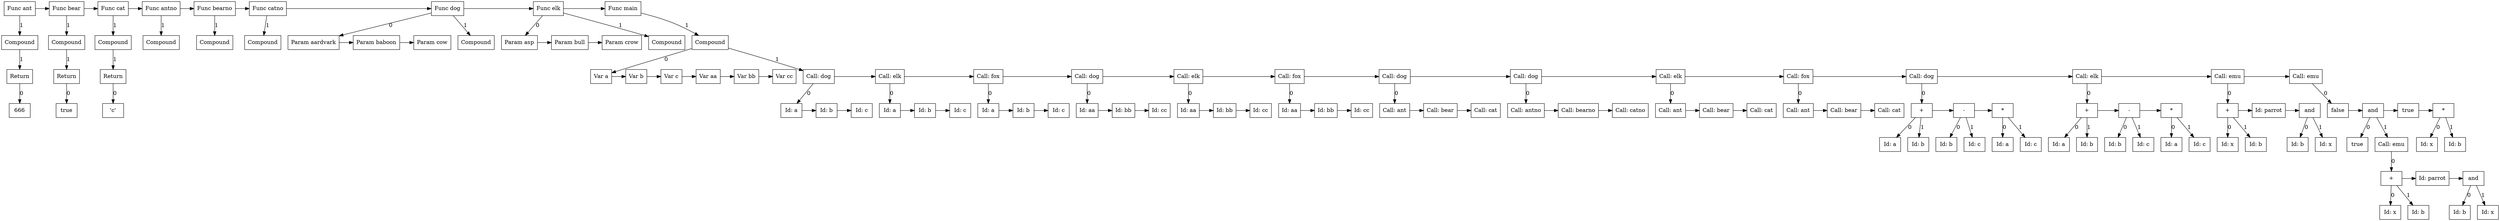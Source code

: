 digraph G {
node3 [label="Func ant"; shape=box];
subgraph childNames_3 {
rankdir="LR"; rank="same"; ordering=out
node2 [label="Compound"; shape=box];
}

subgraph childPtrs_3 {
rankdir="TB";
node3 -> node2 [label="1"];
}

subgraph childNames_2 {
rankdir="LR"; rank="same"; ordering=out
node1 [label="Return"; shape=box];
}

subgraph childPtrs_2 {
rankdir="TB";
node2 -> node1 [label="1"];
}

subgraph childNames_1 {
rankdir="LR"; rank="same"; ordering=out
node0 [label="666"; shape=box];
}

subgraph childPtrs_1 {
rankdir="TB";
node1 -> node0 [label="0"];
}

subgraph SibNames_3 {
rankdir="LR"; rank="same";
node3 [label="Func ant"; shape=box];
node7 [label="Func bear"; shape=box];
node11 [label="Func cat"; shape=box];
node13 [label="Func antno"; shape=box];
node15 [label="Func bearno"; shape=box];
node17 [label="Func catno"; shape=box];
node22 [label="Func dog"; shape=box];
node27 [label="Func elk"; shape=box];
node119 [label="Func main"; shape=box];
}

subgraph SibPtrs_3 {
rankdir="LR";
node3 -> node7;
node7 -> node11;
node11 -> node13;
node13 -> node15;
node15 -> node17;
node17 -> node22;
node22 -> node27;
node27 -> node119;
}

subgraph childNames_7 {
rankdir="LR"; rank="same"; ordering=out
node6 [label="Compound"; shape=box];
}

subgraph childPtrs_7 {
rankdir="TB";
node7 -> node6 [label="1"];
}

subgraph childNames_6 {
rankdir="LR"; rank="same"; ordering=out
node5 [label="Return"; shape=box];
}

subgraph childPtrs_6 {
rankdir="TB";
node6 -> node5 [label="1"];
}

subgraph childNames_5 {
rankdir="LR"; rank="same"; ordering=out
node4 [label="true"; shape=box];
}

subgraph childPtrs_5 {
rankdir="TB";
node5 -> node4 [label="0"];
}

subgraph childNames_11 {
rankdir="LR"; rank="same"; ordering=out
node10 [label="Compound"; shape=box];
}

subgraph childPtrs_11 {
rankdir="TB";
node11 -> node10 [label="1"];
}

subgraph childNames_10 {
rankdir="LR"; rank="same"; ordering=out
node9 [label="Return"; shape=box];
}

subgraph childPtrs_10 {
rankdir="TB";
node10 -> node9 [label="1"];
}

subgraph childNames_9 {
rankdir="LR"; rank="same"; ordering=out
node8 [label="'c'"; shape=box];
}

subgraph childPtrs_9 {
rankdir="TB";
node9 -> node8 [label="0"];
}

subgraph childNames_13 {
rankdir="LR"; rank="same"; ordering=out
node12 [label="Compound"; shape=box];
}

subgraph childPtrs_13 {
rankdir="TB";
node13 -> node12 [label="1"];
}

subgraph childNames_15 {
rankdir="LR"; rank="same"; ordering=out
node14 [label="Compound"; shape=box];
}

subgraph childPtrs_15 {
rankdir="TB";
node15 -> node14 [label="1"];
}

subgraph childNames_17 {
rankdir="LR"; rank="same"; ordering=out
node16 [label="Compound"; shape=box];
}

subgraph childPtrs_17 {
rankdir="TB";
node17 -> node16 [label="1"];
}

subgraph childNames_22 {
rankdir="LR"; rank="same"; ordering=out
node18 [label="Param aardvark"; shape=box];
node21 [label="Compound"; shape=box];
}

subgraph childPtrs_22 {
rankdir="TB";
node22 -> node18 [label="0"];
node22 -> node21 [label="1"];
}

subgraph SibNames_18 {
rankdir="LR"; rank="same";
node18 [label="Param aardvark"; shape=box];
node19 [label="Param baboon"; shape=box];
node20 [label="Param cow"; shape=box];
}

subgraph SibPtrs_18 {
rankdir="LR";
node18 -> node19;
node19 -> node20;
}

subgraph childNames_27 {
rankdir="LR"; rank="same"; ordering=out
node23 [label="Param asp"; shape=box];
node26 [label="Compound"; shape=box];
}

subgraph childPtrs_27 {
rankdir="TB";
node27 -> node23 [label="0"];
node27 -> node26 [label="1"];
}

subgraph SibNames_23 {
rankdir="LR"; rank="same";
node23 [label="Param asp"; shape=box];
node24 [label="Param bull"; shape=box];
node25 [label="Param crow"; shape=box];
}

subgraph SibPtrs_23 {
rankdir="LR";
node23 -> node24;
node24 -> node25;
}

subgraph childNames_119 {
rankdir="LR"; rank="same"; ordering=out
node118 [label="Compound"; shape=box];
}

subgraph childPtrs_119 {
rankdir="TB";
node119 -> node118 [label="1"];
}

subgraph childNames_118 {
rankdir="LR"; rank="same"; ordering=out
node28 [label="Var a"; shape=box];
node37 [label="Call: dog"; shape=box];
}

subgraph childPtrs_118 {
rankdir="TB";
node118 -> node28 [label="0"];
node118 -> node37 [label="1"];
}

subgraph SibNames_28 {
rankdir="LR"; rank="same";
node28 [label="Var a"; shape=box];
node29 [label="Var b"; shape=box];
node30 [label="Var c"; shape=box];
node31 [label="Var aa"; shape=box];
node32 [label="Var bb"; shape=box];
node33 [label="Var cc"; shape=box];
}

subgraph SibPtrs_28 {
rankdir="LR";
node28 -> node29;
node29 -> node30;
node30 -> node31;
node31 -> node32;
node32 -> node33;
}

subgraph childNames_37 {
rankdir="LR"; rank="same"; ordering=out
node34 [label="Id: a"; shape=box];
}

subgraph childPtrs_37 {
rankdir="TB";
node37 -> node34 [label="0"];
}

subgraph SibNames_34 {
rankdir="LR"; rank="same";
node34 [label="Id: a"; shape=box];
node35 [label="Id: b"; shape=box];
node36 [label="Id: c"; shape=box];
}

subgraph SibPtrs_34 {
rankdir="LR";
node34 -> node35;
node35 -> node36;
}

subgraph SibNames_37 {
rankdir="LR"; rank="same";
node37 [label="Call: dog"; shape=box];
node41 [label="Call: elk"; shape=box];
node45 [label="Call: fox"; shape=box];
node49 [label="Call: dog"; shape=box];
node53 [label="Call: elk"; shape=box];
node57 [label="Call: fox"; shape=box];
node61 [label="Call: dog"; shape=box];
node65 [label="Call: dog"; shape=box];
node69 [label="Call: elk"; shape=box];
node73 [label="Call: fox"; shape=box];
node83 [label="Call: dog"; shape=box];
node93 [label="Call: elk"; shape=box];
node101 [label="Call: emu"; shape=box];
node117 [label="Call: emu"; shape=box];
}

subgraph SibPtrs_37 {
rankdir="LR";
node37 -> node41;
node41 -> node45;
node45 -> node49;
node49 -> node53;
node53 -> node57;
node57 -> node61;
node61 -> node65;
node65 -> node69;
node69 -> node73;
node73 -> node83;
node83 -> node93;
node93 -> node101;
node101 -> node117;
}

subgraph childNames_41 {
rankdir="LR"; rank="same"; ordering=out
node38 [label="Id: a"; shape=box];
}

subgraph childPtrs_41 {
rankdir="TB";
node41 -> node38 [label="0"];
}

subgraph SibNames_38 {
rankdir="LR"; rank="same";
node38 [label="Id: a"; shape=box];
node39 [label="Id: b"; shape=box];
node40 [label="Id: c"; shape=box];
}

subgraph SibPtrs_38 {
rankdir="LR";
node38 -> node39;
node39 -> node40;
}

subgraph childNames_45 {
rankdir="LR"; rank="same"; ordering=out
node42 [label="Id: a"; shape=box];
}

subgraph childPtrs_45 {
rankdir="TB";
node45 -> node42 [label="0"];
}

subgraph SibNames_42 {
rankdir="LR"; rank="same";
node42 [label="Id: a"; shape=box];
node43 [label="Id: b"; shape=box];
node44 [label="Id: c"; shape=box];
}

subgraph SibPtrs_42 {
rankdir="LR";
node42 -> node43;
node43 -> node44;
}

subgraph childNames_49 {
rankdir="LR"; rank="same"; ordering=out
node46 [label="Id: aa"; shape=box];
}

subgraph childPtrs_49 {
rankdir="TB";
node49 -> node46 [label="0"];
}

subgraph SibNames_46 {
rankdir="LR"; rank="same";
node46 [label="Id: aa"; shape=box];
node47 [label="Id: bb"; shape=box];
node48 [label="Id: cc"; shape=box];
}

subgraph SibPtrs_46 {
rankdir="LR";
node46 -> node47;
node47 -> node48;
}

subgraph childNames_53 {
rankdir="LR"; rank="same"; ordering=out
node50 [label="Id: aa"; shape=box];
}

subgraph childPtrs_53 {
rankdir="TB";
node53 -> node50 [label="0"];
}

subgraph SibNames_50 {
rankdir="LR"; rank="same";
node50 [label="Id: aa"; shape=box];
node51 [label="Id: bb"; shape=box];
node52 [label="Id: cc"; shape=box];
}

subgraph SibPtrs_50 {
rankdir="LR";
node50 -> node51;
node51 -> node52;
}

subgraph childNames_57 {
rankdir="LR"; rank="same"; ordering=out
node54 [label="Id: aa"; shape=box];
}

subgraph childPtrs_57 {
rankdir="TB";
node57 -> node54 [label="0"];
}

subgraph SibNames_54 {
rankdir="LR"; rank="same";
node54 [label="Id: aa"; shape=box];
node55 [label="Id: bb"; shape=box];
node56 [label="Id: cc"; shape=box];
}

subgraph SibPtrs_54 {
rankdir="LR";
node54 -> node55;
node55 -> node56;
}

subgraph childNames_61 {
rankdir="LR"; rank="same"; ordering=out
node58 [label="Call: ant"; shape=box];
}

subgraph childPtrs_61 {
rankdir="TB";
node61 -> node58 [label="0"];
}

subgraph SibNames_58 {
rankdir="LR"; rank="same";
node58 [label="Call: ant"; shape=box];
node59 [label="Call: bear"; shape=box];
node60 [label="Call: cat"; shape=box];
}

subgraph SibPtrs_58 {
rankdir="LR";
node58 -> node59;
node59 -> node60;
}

subgraph childNames_65 {
rankdir="LR"; rank="same"; ordering=out
node62 [label="Call: antno"; shape=box];
}

subgraph childPtrs_65 {
rankdir="TB";
node65 -> node62 [label="0"];
}

subgraph SibNames_62 {
rankdir="LR"; rank="same";
node62 [label="Call: antno"; shape=box];
node63 [label="Call: bearno"; shape=box];
node64 [label="Call: catno"; shape=box];
}

subgraph SibPtrs_62 {
rankdir="LR";
node62 -> node63;
node63 -> node64;
}

subgraph childNames_69 {
rankdir="LR"; rank="same"; ordering=out
node66 [label="Call: ant"; shape=box];
}

subgraph childPtrs_69 {
rankdir="TB";
node69 -> node66 [label="0"];
}

subgraph SibNames_66 {
rankdir="LR"; rank="same";
node66 [label="Call: ant"; shape=box];
node67 [label="Call: bear"; shape=box];
node68 [label="Call: cat"; shape=box];
}

subgraph SibPtrs_66 {
rankdir="LR";
node66 -> node67;
node67 -> node68;
}

subgraph childNames_73 {
rankdir="LR"; rank="same"; ordering=out
node70 [label="Call: ant"; shape=box];
}

subgraph childPtrs_73 {
rankdir="TB";
node73 -> node70 [label="0"];
}

subgraph SibNames_70 {
rankdir="LR"; rank="same";
node70 [label="Call: ant"; shape=box];
node71 [label="Call: bear"; shape=box];
node72 [label="Call: cat"; shape=box];
}

subgraph SibPtrs_70 {
rankdir="LR";
node70 -> node71;
node71 -> node72;
}

subgraph childNames_83 {
rankdir="LR"; rank="same"; ordering=out
node76 [label="+"; shape=box];
}

subgraph childPtrs_83 {
rankdir="TB";
node83 -> node76 [label="0"];
}

subgraph childNames_76 {
rankdir="LR"; rank="same"; ordering=out
node74 [label="Id: a"; shape=box];
node75 [label="Id: b"; shape=box];
}

subgraph childPtrs_76 {
rankdir="TB";
node76 -> node74 [label="0"];
node76 -> node75 [label="1"];
}

subgraph SibNames_76 {
rankdir="LR"; rank="same";
node76 [label="+"; shape=box];
node79 [label="-"; shape=box];
node82 [label="*"; shape=box];
}

subgraph SibPtrs_76 {
rankdir="LR";
node76 -> node79;
node79 -> node82;
}

subgraph childNames_79 {
rankdir="LR"; rank="same"; ordering=out
node77 [label="Id: b"; shape=box];
node78 [label="Id: c"; shape=box];
}

subgraph childPtrs_79 {
rankdir="TB";
node79 -> node77 [label="0"];
node79 -> node78 [label="1"];
}

subgraph childNames_82 {
rankdir="LR"; rank="same"; ordering=out
node80 [label="Id: a"; shape=box];
node81 [label="Id: c"; shape=box];
}

subgraph childPtrs_82 {
rankdir="TB";
node82 -> node80 [label="0"];
node82 -> node81 [label="1"];
}

subgraph childNames_93 {
rankdir="LR"; rank="same"; ordering=out
node86 [label="+"; shape=box];
}

subgraph childPtrs_93 {
rankdir="TB";
node93 -> node86 [label="0"];
}

subgraph childNames_86 {
rankdir="LR"; rank="same"; ordering=out
node84 [label="Id: a"; shape=box];
node85 [label="Id: b"; shape=box];
}

subgraph childPtrs_86 {
rankdir="TB";
node86 -> node84 [label="0"];
node86 -> node85 [label="1"];
}

subgraph SibNames_86 {
rankdir="LR"; rank="same";
node86 [label="+"; shape=box];
node89 [label="-"; shape=box];
node92 [label="*"; shape=box];
}

subgraph SibPtrs_86 {
rankdir="LR";
node86 -> node89;
node89 -> node92;
}

subgraph childNames_89 {
rankdir="LR"; rank="same"; ordering=out
node87 [label="Id: b"; shape=box];
node88 [label="Id: c"; shape=box];
}

subgraph childPtrs_89 {
rankdir="TB";
node89 -> node87 [label="0"];
node89 -> node88 [label="1"];
}

subgraph childNames_92 {
rankdir="LR"; rank="same"; ordering=out
node90 [label="Id: a"; shape=box];
node91 [label="Id: c"; shape=box];
}

subgraph childPtrs_92 {
rankdir="TB";
node92 -> node90 [label="0"];
node92 -> node91 [label="1"];
}

subgraph childNames_101 {
rankdir="LR"; rank="same"; ordering=out
node96 [label="+"; shape=box];
}

subgraph childPtrs_101 {
rankdir="TB";
node101 -> node96 [label="0"];
}

subgraph childNames_96 {
rankdir="LR"; rank="same"; ordering=out
node94 [label="Id: x"; shape=box];
node95 [label="Id: b"; shape=box];
}

subgraph childPtrs_96 {
rankdir="TB";
node96 -> node94 [label="0"];
node96 -> node95 [label="1"];
}

subgraph SibNames_96 {
rankdir="LR"; rank="same";
node96 [label="+"; shape=box];
node97 [label="Id: parrot"; shape=box];
node100 [label="and"; shape=box];
}

subgraph SibPtrs_96 {
rankdir="LR";
node96 -> node97;
node97 -> node100;
}

subgraph childNames_100 {
rankdir="LR"; rank="same"; ordering=out
node98 [label="Id: b"; shape=box];
node99 [label="Id: x"; shape=box];
}

subgraph childPtrs_100 {
rankdir="TB";
node100 -> node98 [label="0"];
node100 -> node99 [label="1"];
}

subgraph childNames_117 {
rankdir="LR"; rank="same"; ordering=out
node102 [label="false"; shape=box];
}

subgraph childPtrs_117 {
rankdir="TB";
node117 -> node102 [label="0"];
}

subgraph SibNames_102 {
rankdir="LR"; rank="same";
node102 [label="false"; shape=box];
node112 [label="and"; shape=box];
node113 [label="true"; shape=box];
node116 [label="*"; shape=box];
}

subgraph SibPtrs_102 {
rankdir="LR";
node102 -> node112;
node112 -> node113;
node113 -> node116;
}

subgraph childNames_112 {
rankdir="LR"; rank="same"; ordering=out
node103 [label="true"; shape=box];
node111 [label="Call: emu"; shape=box];
}

subgraph childPtrs_112 {
rankdir="TB";
node112 -> node103 [label="0"];
node112 -> node111 [label="1"];
}

subgraph childNames_111 {
rankdir="LR"; rank="same"; ordering=out
node106 [label="+"; shape=box];
}

subgraph childPtrs_111 {
rankdir="TB";
node111 -> node106 [label="0"];
}

subgraph childNames_106 {
rankdir="LR"; rank="same"; ordering=out
node104 [label="Id: x"; shape=box];
node105 [label="Id: b"; shape=box];
}

subgraph childPtrs_106 {
rankdir="TB";
node106 -> node104 [label="0"];
node106 -> node105 [label="1"];
}

subgraph SibNames_106 {
rankdir="LR"; rank="same";
node106 [label="+"; shape=box];
node107 [label="Id: parrot"; shape=box];
node110 [label="and"; shape=box];
}

subgraph SibPtrs_106 {
rankdir="LR";
node106 -> node107;
node107 -> node110;
}

subgraph childNames_110 {
rankdir="LR"; rank="same"; ordering=out
node108 [label="Id: b"; shape=box];
node109 [label="Id: x"; shape=box];
}

subgraph childPtrs_110 {
rankdir="TB";
node110 -> node108 [label="0"];
node110 -> node109 [label="1"];
}

subgraph childNames_116 {
rankdir="LR"; rank="same"; ordering=out
node114 [label="Id: x"; shape=box];
node115 [label="Id: b"; shape=box];
}

subgraph childPtrs_116 {
rankdir="TB";
node116 -> node114 [label="0"];
node116 -> node115 [label="1"];
}

}
